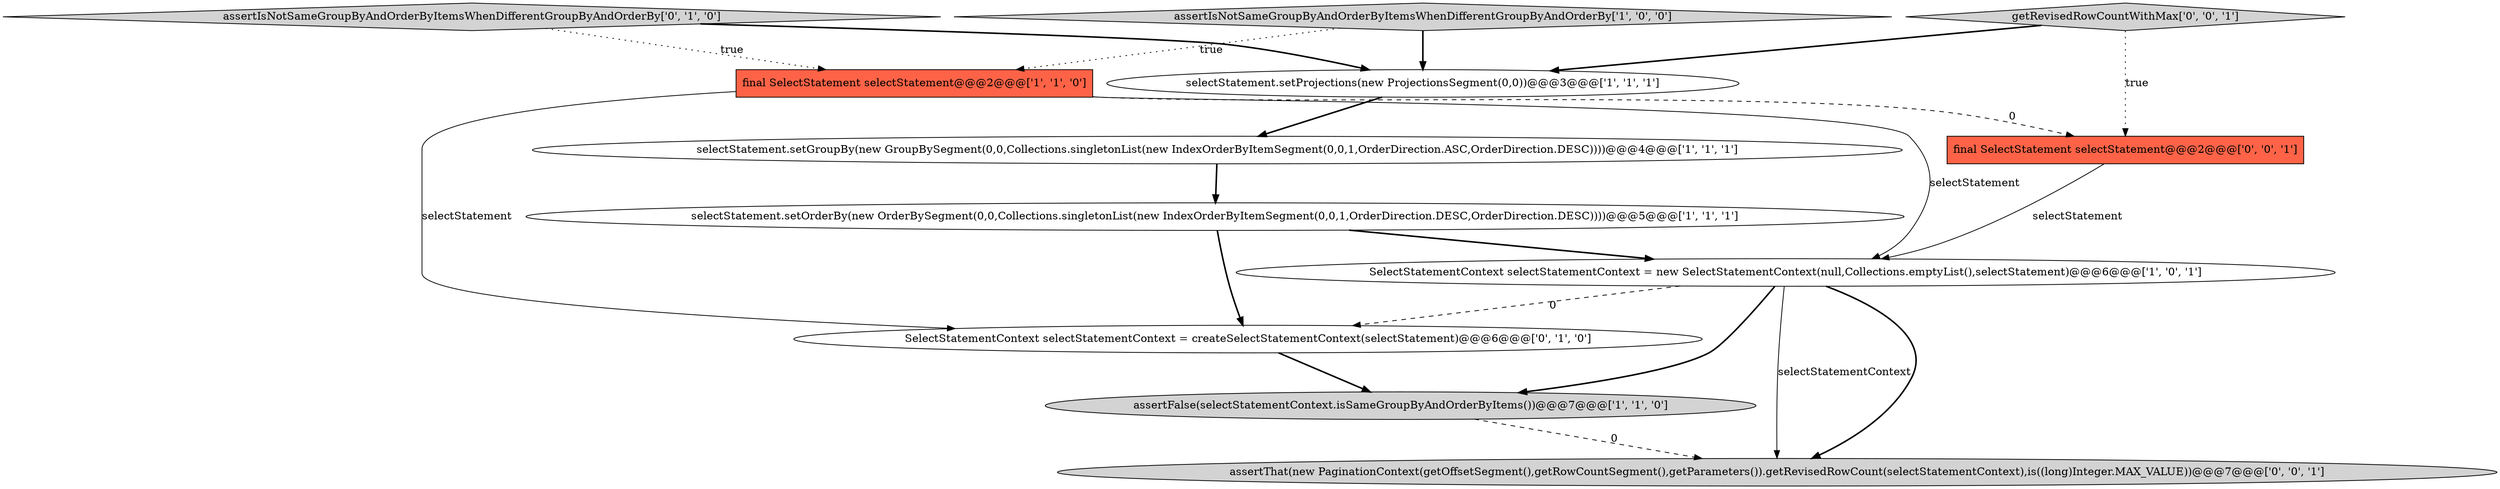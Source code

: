 digraph {
3 [style = filled, label = "selectStatement.setProjections(new ProjectionsSegment(0,0))@@@3@@@['1', '1', '1']", fillcolor = white, shape = ellipse image = "AAA0AAABBB1BBB"];
8 [style = filled, label = "assertIsNotSameGroupByAndOrderByItemsWhenDifferentGroupByAndOrderBy['0', '1', '0']", fillcolor = lightgray, shape = diamond image = "AAA0AAABBB2BBB"];
6 [style = filled, label = "assertFalse(selectStatementContext.isSameGroupByAndOrderByItems())@@@7@@@['1', '1', '0']", fillcolor = lightgray, shape = ellipse image = "AAA0AAABBB1BBB"];
4 [style = filled, label = "assertIsNotSameGroupByAndOrderByItemsWhenDifferentGroupByAndOrderBy['1', '0', '0']", fillcolor = lightgray, shape = diamond image = "AAA0AAABBB1BBB"];
2 [style = filled, label = "selectStatement.setGroupBy(new GroupBySegment(0,0,Collections.singletonList(new IndexOrderByItemSegment(0,0,1,OrderDirection.ASC,OrderDirection.DESC))))@@@4@@@['1', '1', '1']", fillcolor = white, shape = ellipse image = "AAA0AAABBB1BBB"];
5 [style = filled, label = "final SelectStatement selectStatement@@@2@@@['1', '1', '0']", fillcolor = tomato, shape = box image = "AAA0AAABBB1BBB"];
7 [style = filled, label = "SelectStatementContext selectStatementContext = createSelectStatementContext(selectStatement)@@@6@@@['0', '1', '0']", fillcolor = white, shape = ellipse image = "AAA1AAABBB2BBB"];
0 [style = filled, label = "selectStatement.setOrderBy(new OrderBySegment(0,0,Collections.singletonList(new IndexOrderByItemSegment(0,0,1,OrderDirection.DESC,OrderDirection.DESC))))@@@5@@@['1', '1', '1']", fillcolor = white, shape = ellipse image = "AAA0AAABBB1BBB"];
1 [style = filled, label = "SelectStatementContext selectStatementContext = new SelectStatementContext(null,Collections.emptyList(),selectStatement)@@@6@@@['1', '0', '1']", fillcolor = white, shape = ellipse image = "AAA0AAABBB1BBB"];
9 [style = filled, label = "assertThat(new PaginationContext(getOffsetSegment(),getRowCountSegment(),getParameters()).getRevisedRowCount(selectStatementContext),is((long)Integer.MAX_VALUE))@@@7@@@['0', '0', '1']", fillcolor = lightgray, shape = ellipse image = "AAA0AAABBB3BBB"];
11 [style = filled, label = "getRevisedRowCountWithMax['0', '0', '1']", fillcolor = lightgray, shape = diamond image = "AAA0AAABBB3BBB"];
10 [style = filled, label = "final SelectStatement selectStatement@@@2@@@['0', '0', '1']", fillcolor = tomato, shape = box image = "AAA0AAABBB3BBB"];
4->5 [style = dotted, label="true"];
0->1 [style = bold, label=""];
5->1 [style = solid, label="selectStatement"];
1->7 [style = dashed, label="0"];
11->3 [style = bold, label=""];
2->0 [style = bold, label=""];
7->6 [style = bold, label=""];
5->10 [style = dashed, label="0"];
1->9 [style = solid, label="selectStatementContext"];
0->7 [style = bold, label=""];
1->9 [style = bold, label=""];
6->9 [style = dashed, label="0"];
5->7 [style = solid, label="selectStatement"];
11->10 [style = dotted, label="true"];
4->3 [style = bold, label=""];
1->6 [style = bold, label=""];
3->2 [style = bold, label=""];
8->3 [style = bold, label=""];
10->1 [style = solid, label="selectStatement"];
8->5 [style = dotted, label="true"];
}
